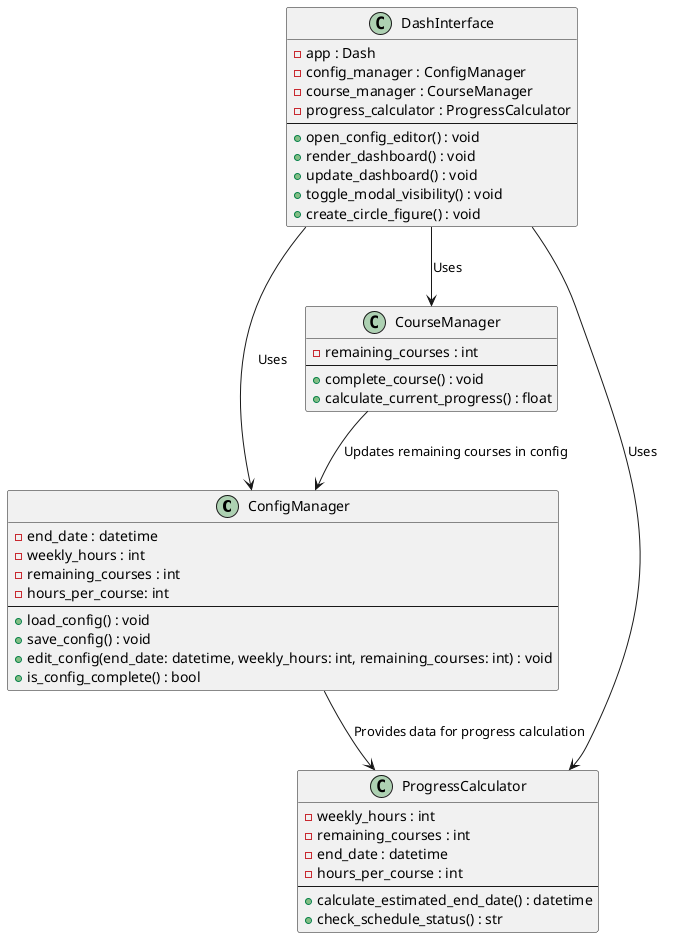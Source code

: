 @startuml study_dashboard_phase_2_final

class ConfigManager {
  - end_date : datetime
  - weekly_hours : int
  - remaining_courses : int
  - hours_per_course: int
  --
  + load_config() : void
  + save_config() : void
  + edit_config(end_date: datetime, weekly_hours: int, remaining_courses: int) : void
  + is_config_complete() : bool
}

class CourseManager {
  - remaining_courses : int
  --
  + complete_course() : void
  + calculate_current_progress() : float
}

class ProgressCalculator {
  - weekly_hours : int
  - remaining_courses : int
  - end_date : datetime
  - hours_per_course : int
  --
  + calculate_estimated_end_date() : datetime
  + check_schedule_status() : str
}

class DashInterface {
  - app : Dash
  - config_manager : ConfigManager
  - course_manager : CourseManager
  - progress_calculator : ProgressCalculator
  --
  + open_config_editor() : void
  + render_dashboard() : void
  + update_dashboard() : void
  + toggle_modal_visibility() : void
  + create_circle_figure() : void
}

DashInterface --> ConfigManager : Uses
DashInterface --> CourseManager : Uses
DashInterface --> ProgressCalculator : Uses
ConfigManager --> ProgressCalculator : Provides data for progress calculation
CourseManager --> ConfigManager : Updates remaining courses in config

@enduml